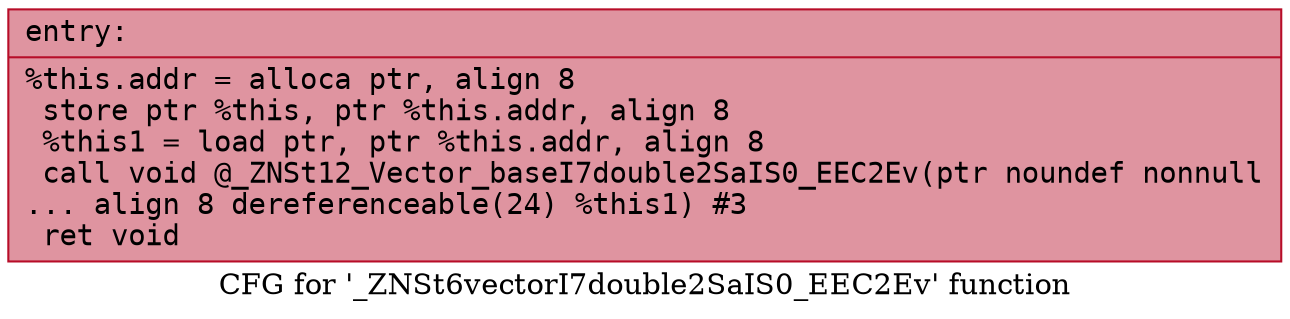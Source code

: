 digraph "CFG for '_ZNSt6vectorI7double2SaIS0_EEC2Ev' function" {
	label="CFG for '_ZNSt6vectorI7double2SaIS0_EEC2Ev' function";

	Node0x56307d5e7cd0 [shape=record,color="#b70d28ff", style=filled, fillcolor="#b70d2870" fontname="Courier",label="{entry:\l|  %this.addr = alloca ptr, align 8\l  store ptr %this, ptr %this.addr, align 8\l  %this1 = load ptr, ptr %this.addr, align 8\l  call void @_ZNSt12_Vector_baseI7double2SaIS0_EEC2Ev(ptr noundef nonnull\l... align 8 dereferenceable(24) %this1) #3\l  ret void\l}"];
}
